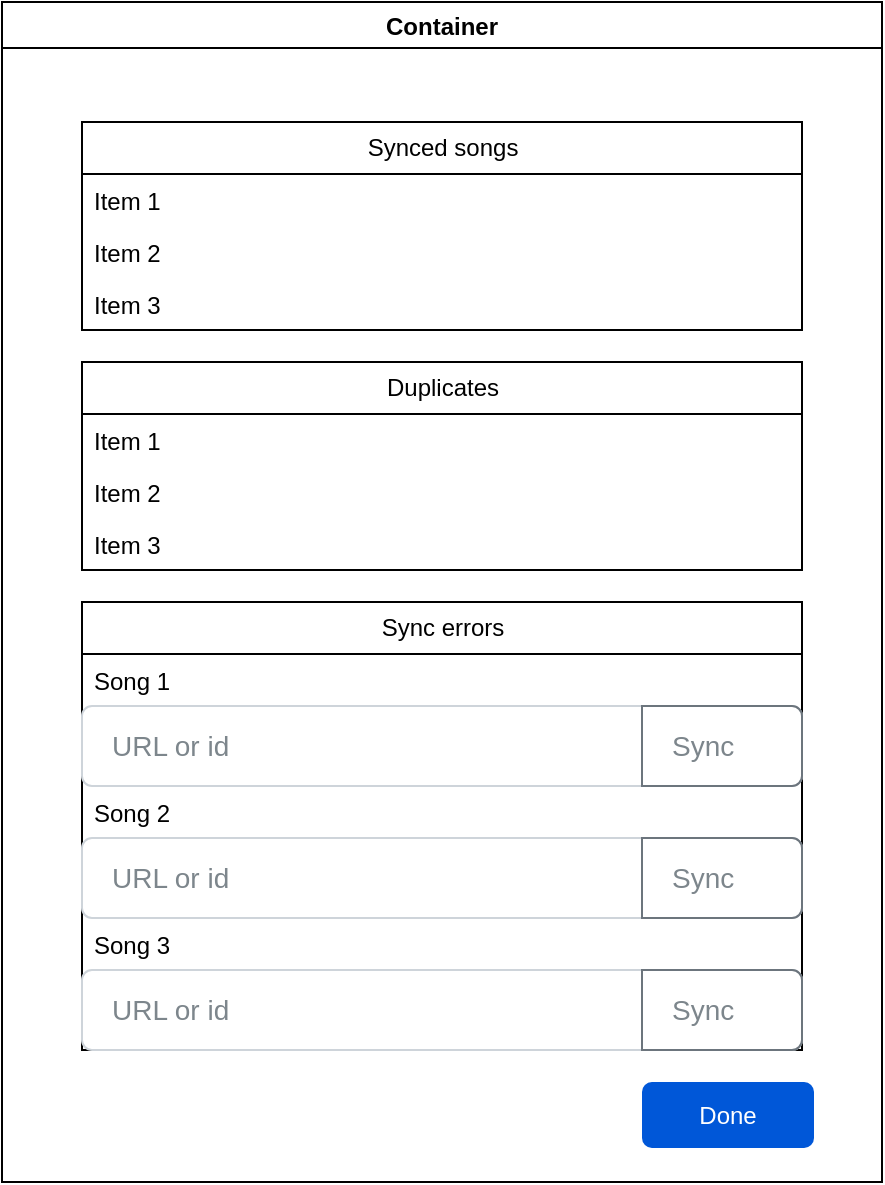 <mxfile version="22.1.5" type="github">
  <diagram name="Page-1" id="FwWcZxV7NLb1e9MIrVC2">
    <mxGraphModel dx="1242" dy="756" grid="1" gridSize="10" guides="1" tooltips="1" connect="1" arrows="1" fold="1" page="1" pageScale="1" pageWidth="827" pageHeight="1169" math="0" shadow="0">
      <root>
        <mxCell id="0" />
        <mxCell id="1" parent="0" />
        <mxCell id="cmeqL2MInjZ4sZtHE9Ic-1" value="Container" style="swimlane;" vertex="1" parent="1">
          <mxGeometry x="120" y="140" width="440" height="590" as="geometry" />
        </mxCell>
        <mxCell id="cmeqL2MInjZ4sZtHE9Ic-2" value="Sync errors" style="swimlane;fontStyle=0;childLayout=stackLayout;horizontal=1;startSize=26;fillColor=none;horizontalStack=0;resizeParent=1;resizeParentMax=0;resizeLast=0;collapsible=1;marginBottom=0;html=1;" vertex="1" parent="cmeqL2MInjZ4sZtHE9Ic-1">
          <mxGeometry x="40" y="300" width="360" height="224" as="geometry" />
        </mxCell>
        <mxCell id="cmeqL2MInjZ4sZtHE9Ic-3" value="Song 1" style="text;strokeColor=none;fillColor=none;align=left;verticalAlign=top;spacingLeft=4;spacingRight=4;overflow=hidden;rotatable=0;points=[[0,0.5],[1,0.5]];portConstraint=eastwest;whiteSpace=wrap;html=1;" vertex="1" parent="cmeqL2MInjZ4sZtHE9Ic-2">
          <mxGeometry y="26" width="360" height="26" as="geometry" />
        </mxCell>
        <mxCell id="cmeqL2MInjZ4sZtHE9Ic-10" value="URL or id" style="html=1;shadow=0;dashed=0;shape=mxgraph.bootstrap.rrect;rSize=5;strokeColor=#CED4DA;html=1;whiteSpace=wrap;fillColor=#FFFFFF;fontColor=#7D868C;align=left;spacing=15;fontSize=14;" vertex="1" parent="cmeqL2MInjZ4sZtHE9Ic-2">
          <mxGeometry y="52" width="360" height="40" as="geometry" />
        </mxCell>
        <mxCell id="cmeqL2MInjZ4sZtHE9Ic-12" value="Sync" style="html=1;shadow=0;dashed=0;shape=mxgraph.bootstrap.rightButton;strokeColor=#6C757D;gradientColor=inherit;fontColor=inherit;fillColor=#ffffff;rSize=5;perimeter=none;whiteSpace=wrap;resizeHeight=1;fontSize=14;align=left;spacing=15;" vertex="1" parent="cmeqL2MInjZ4sZtHE9Ic-10">
          <mxGeometry x="1" width="80" height="40" relative="1" as="geometry">
            <mxPoint x="-80" as="offset" />
          </mxGeometry>
        </mxCell>
        <mxCell id="cmeqL2MInjZ4sZtHE9Ic-4" value="Song 2" style="text;strokeColor=none;fillColor=none;align=left;verticalAlign=top;spacingLeft=4;spacingRight=4;overflow=hidden;rotatable=0;points=[[0,0.5],[1,0.5]];portConstraint=eastwest;whiteSpace=wrap;html=1;" vertex="1" parent="cmeqL2MInjZ4sZtHE9Ic-2">
          <mxGeometry y="92" width="360" height="26" as="geometry" />
        </mxCell>
        <mxCell id="cmeqL2MInjZ4sZtHE9Ic-13" value="URL or id" style="html=1;shadow=0;dashed=0;shape=mxgraph.bootstrap.rrect;rSize=5;strokeColor=#CED4DA;html=1;whiteSpace=wrap;fillColor=#FFFFFF;fontColor=#7D868C;align=left;spacing=15;fontSize=14;" vertex="1" parent="cmeqL2MInjZ4sZtHE9Ic-2">
          <mxGeometry y="118" width="360" height="40" as="geometry" />
        </mxCell>
        <mxCell id="cmeqL2MInjZ4sZtHE9Ic-14" value="Sync" style="html=1;shadow=0;dashed=0;shape=mxgraph.bootstrap.rightButton;strokeColor=#6C757D;gradientColor=inherit;fontColor=inherit;fillColor=#ffffff;rSize=5;perimeter=none;whiteSpace=wrap;resizeHeight=1;fontSize=14;align=left;spacing=15;" vertex="1" parent="cmeqL2MInjZ4sZtHE9Ic-13">
          <mxGeometry x="1" width="80" height="40" relative="1" as="geometry">
            <mxPoint x="-80" as="offset" />
          </mxGeometry>
        </mxCell>
        <mxCell id="cmeqL2MInjZ4sZtHE9Ic-5" value="Song 3" style="text;strokeColor=none;fillColor=none;align=left;verticalAlign=top;spacingLeft=4;spacingRight=4;overflow=hidden;rotatable=0;points=[[0,0.5],[1,0.5]];portConstraint=eastwest;whiteSpace=wrap;html=1;" vertex="1" parent="cmeqL2MInjZ4sZtHE9Ic-2">
          <mxGeometry y="158" width="360" height="26" as="geometry" />
        </mxCell>
        <mxCell id="cmeqL2MInjZ4sZtHE9Ic-15" value="URL or id" style="html=1;shadow=0;dashed=0;shape=mxgraph.bootstrap.rrect;rSize=5;strokeColor=#CED4DA;html=1;whiteSpace=wrap;fillColor=#FFFFFF;fontColor=#7D868C;align=left;spacing=15;fontSize=14;" vertex="1" parent="cmeqL2MInjZ4sZtHE9Ic-2">
          <mxGeometry y="184" width="360" height="40" as="geometry" />
        </mxCell>
        <mxCell id="cmeqL2MInjZ4sZtHE9Ic-16" value="Sync" style="html=1;shadow=0;dashed=0;shape=mxgraph.bootstrap.rightButton;strokeColor=#6C757D;gradientColor=inherit;fontColor=inherit;fillColor=#ffffff;rSize=5;perimeter=none;whiteSpace=wrap;resizeHeight=1;fontSize=14;align=left;spacing=15;" vertex="1" parent="cmeqL2MInjZ4sZtHE9Ic-15">
          <mxGeometry x="1" width="80" height="40" relative="1" as="geometry">
            <mxPoint x="-80" as="offset" />
          </mxGeometry>
        </mxCell>
        <mxCell id="cmeqL2MInjZ4sZtHE9Ic-6" value="Synced songs" style="swimlane;fontStyle=0;childLayout=stackLayout;horizontal=1;startSize=26;fillColor=none;horizontalStack=0;resizeParent=1;resizeParentMax=0;resizeLast=0;collapsible=1;marginBottom=0;html=1;" vertex="1" parent="cmeqL2MInjZ4sZtHE9Ic-1">
          <mxGeometry x="40" y="60" width="360" height="104" as="geometry" />
        </mxCell>
        <mxCell id="cmeqL2MInjZ4sZtHE9Ic-7" value="Item 1" style="text;strokeColor=none;fillColor=none;align=left;verticalAlign=top;spacingLeft=4;spacingRight=4;overflow=hidden;rotatable=0;points=[[0,0.5],[1,0.5]];portConstraint=eastwest;whiteSpace=wrap;html=1;" vertex="1" parent="cmeqL2MInjZ4sZtHE9Ic-6">
          <mxGeometry y="26" width="360" height="26" as="geometry" />
        </mxCell>
        <mxCell id="cmeqL2MInjZ4sZtHE9Ic-8" value="Item 2" style="text;strokeColor=none;fillColor=none;align=left;verticalAlign=top;spacingLeft=4;spacingRight=4;overflow=hidden;rotatable=0;points=[[0,0.5],[1,0.5]];portConstraint=eastwest;whiteSpace=wrap;html=1;" vertex="1" parent="cmeqL2MInjZ4sZtHE9Ic-6">
          <mxGeometry y="52" width="360" height="26" as="geometry" />
        </mxCell>
        <mxCell id="cmeqL2MInjZ4sZtHE9Ic-9" value="Item 3" style="text;strokeColor=none;fillColor=none;align=left;verticalAlign=top;spacingLeft=4;spacingRight=4;overflow=hidden;rotatable=0;points=[[0,0.5],[1,0.5]];portConstraint=eastwest;whiteSpace=wrap;html=1;" vertex="1" parent="cmeqL2MInjZ4sZtHE9Ic-6">
          <mxGeometry y="78" width="360" height="26" as="geometry" />
        </mxCell>
        <mxCell id="cmeqL2MInjZ4sZtHE9Ic-23" value="Duplicates" style="swimlane;fontStyle=0;childLayout=stackLayout;horizontal=1;startSize=26;fillColor=none;horizontalStack=0;resizeParent=1;resizeParentMax=0;resizeLast=0;collapsible=1;marginBottom=0;html=1;" vertex="1" parent="cmeqL2MInjZ4sZtHE9Ic-1">
          <mxGeometry x="40" y="180" width="360" height="104" as="geometry" />
        </mxCell>
        <mxCell id="cmeqL2MInjZ4sZtHE9Ic-24" value="Item 1" style="text;strokeColor=none;fillColor=none;align=left;verticalAlign=top;spacingLeft=4;spacingRight=4;overflow=hidden;rotatable=0;points=[[0,0.5],[1,0.5]];portConstraint=eastwest;whiteSpace=wrap;html=1;" vertex="1" parent="cmeqL2MInjZ4sZtHE9Ic-23">
          <mxGeometry y="26" width="360" height="26" as="geometry" />
        </mxCell>
        <mxCell id="cmeqL2MInjZ4sZtHE9Ic-25" value="Item 2" style="text;strokeColor=none;fillColor=none;align=left;verticalAlign=top;spacingLeft=4;spacingRight=4;overflow=hidden;rotatable=0;points=[[0,0.5],[1,0.5]];portConstraint=eastwest;whiteSpace=wrap;html=1;" vertex="1" parent="cmeqL2MInjZ4sZtHE9Ic-23">
          <mxGeometry y="52" width="360" height="26" as="geometry" />
        </mxCell>
        <mxCell id="cmeqL2MInjZ4sZtHE9Ic-26" value="Item 3" style="text;strokeColor=none;fillColor=none;align=left;verticalAlign=top;spacingLeft=4;spacingRight=4;overflow=hidden;rotatable=0;points=[[0,0.5],[1,0.5]];portConstraint=eastwest;whiteSpace=wrap;html=1;" vertex="1" parent="cmeqL2MInjZ4sZtHE9Ic-23">
          <mxGeometry y="78" width="360" height="26" as="geometry" />
        </mxCell>
        <mxCell id="cmeqL2MInjZ4sZtHE9Ic-20" value="Done" style="rounded=1;fillColor=#0057D8;strokeColor=none;html=1;whiteSpace=wrap;fontColor=#ffffff;align=center;verticalAlign=middle;fontStyle=0;fontSize=12;sketch=0;" vertex="1" parent="1">
          <mxGeometry x="440" y="680" width="86" height="33" as="geometry" />
        </mxCell>
      </root>
    </mxGraphModel>
  </diagram>
</mxfile>
